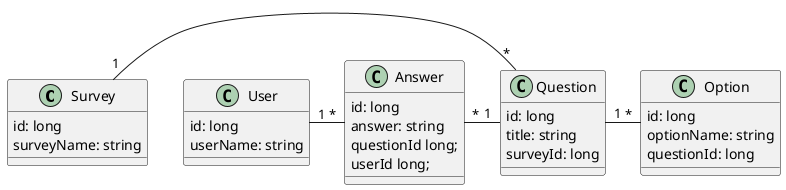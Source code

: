 @startuml

class Survey {
    id: long
    surveyName: string
}

Survey "1" - "*" Question

class Question {
    id: long
    title: string
    surveyId: long
}
class Option {
    id: long
    optionName: string
    questionId: long
}
Question "1" - "*" Option

class Answer {
    id: long
    answer: string
    questionId long;
    userId long;
}
Answer "*" - "1" Question

class User {
    id: long
    userName: string
}

User "1"  - "*" Answer
@enduml